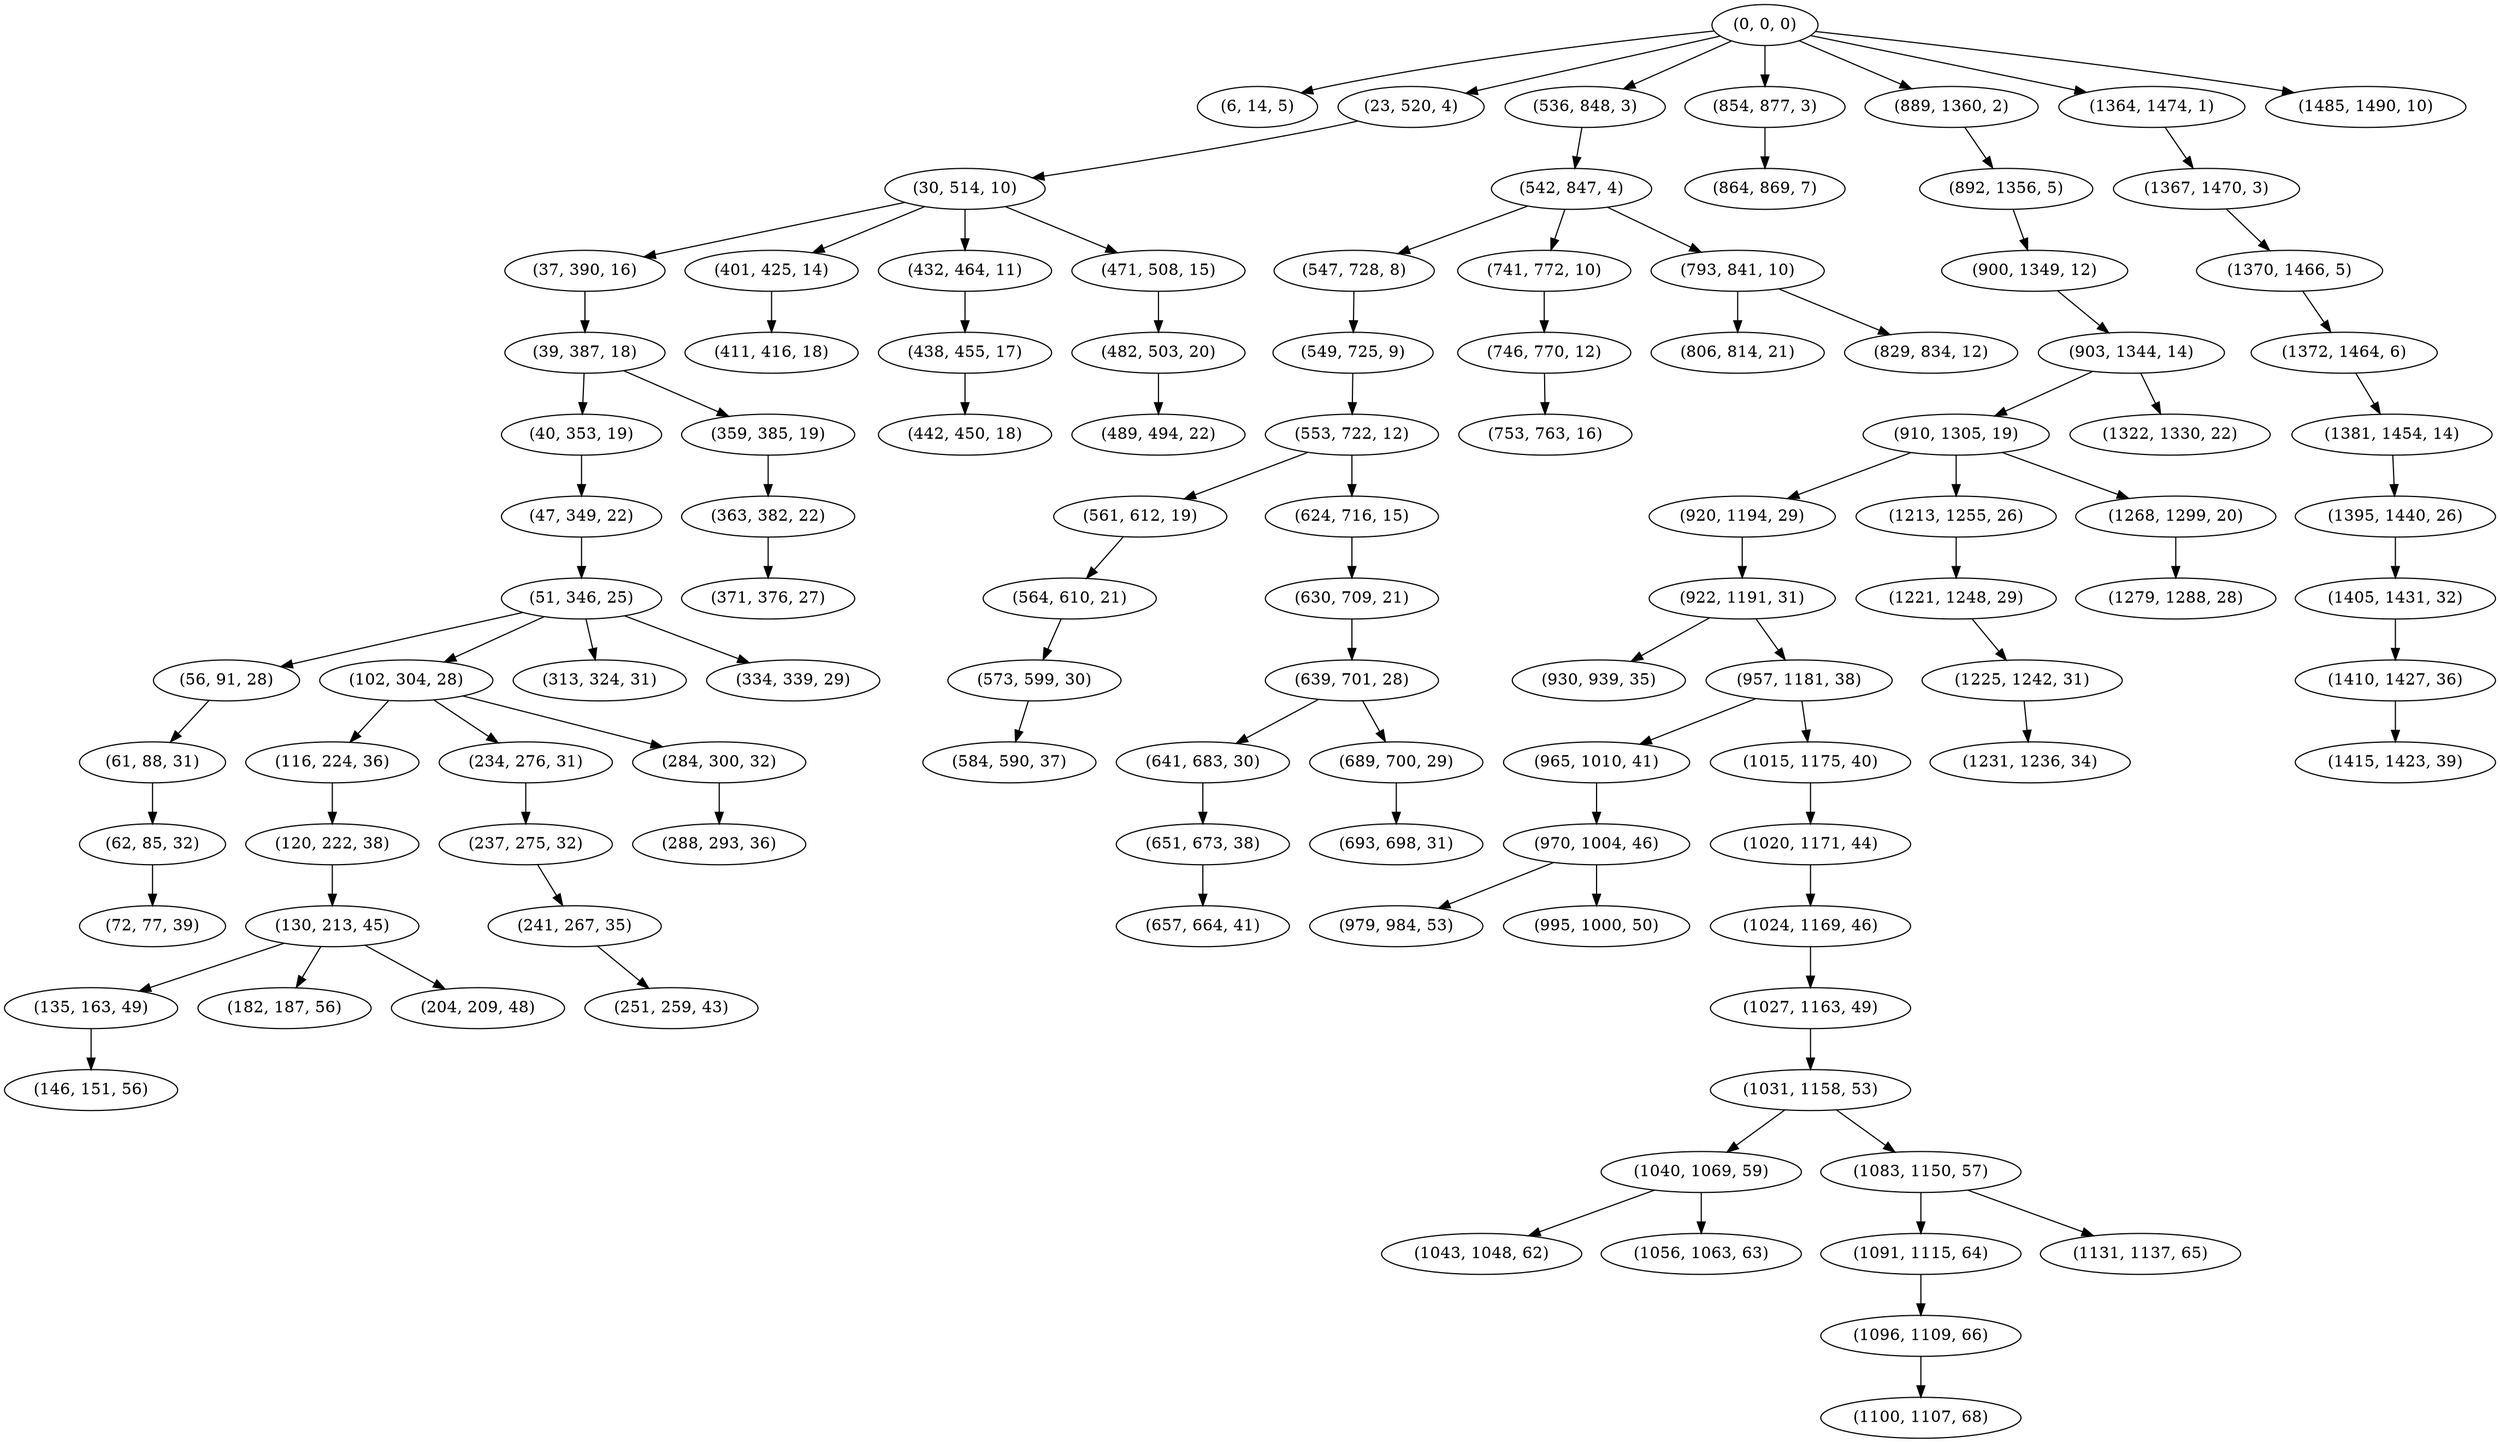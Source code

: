 digraph tree {
    "(0, 0, 0)";
    "(6, 14, 5)";
    "(23, 520, 4)";
    "(30, 514, 10)";
    "(37, 390, 16)";
    "(39, 387, 18)";
    "(40, 353, 19)";
    "(47, 349, 22)";
    "(51, 346, 25)";
    "(56, 91, 28)";
    "(61, 88, 31)";
    "(62, 85, 32)";
    "(72, 77, 39)";
    "(102, 304, 28)";
    "(116, 224, 36)";
    "(120, 222, 38)";
    "(130, 213, 45)";
    "(135, 163, 49)";
    "(146, 151, 56)";
    "(182, 187, 56)";
    "(204, 209, 48)";
    "(234, 276, 31)";
    "(237, 275, 32)";
    "(241, 267, 35)";
    "(251, 259, 43)";
    "(284, 300, 32)";
    "(288, 293, 36)";
    "(313, 324, 31)";
    "(334, 339, 29)";
    "(359, 385, 19)";
    "(363, 382, 22)";
    "(371, 376, 27)";
    "(401, 425, 14)";
    "(411, 416, 18)";
    "(432, 464, 11)";
    "(438, 455, 17)";
    "(442, 450, 18)";
    "(471, 508, 15)";
    "(482, 503, 20)";
    "(489, 494, 22)";
    "(536, 848, 3)";
    "(542, 847, 4)";
    "(547, 728, 8)";
    "(549, 725, 9)";
    "(553, 722, 12)";
    "(561, 612, 19)";
    "(564, 610, 21)";
    "(573, 599, 30)";
    "(584, 590, 37)";
    "(624, 716, 15)";
    "(630, 709, 21)";
    "(639, 701, 28)";
    "(641, 683, 30)";
    "(651, 673, 38)";
    "(657, 664, 41)";
    "(689, 700, 29)";
    "(693, 698, 31)";
    "(741, 772, 10)";
    "(746, 770, 12)";
    "(753, 763, 16)";
    "(793, 841, 10)";
    "(806, 814, 21)";
    "(829, 834, 12)";
    "(854, 877, 3)";
    "(864, 869, 7)";
    "(889, 1360, 2)";
    "(892, 1356, 5)";
    "(900, 1349, 12)";
    "(903, 1344, 14)";
    "(910, 1305, 19)";
    "(920, 1194, 29)";
    "(922, 1191, 31)";
    "(930, 939, 35)";
    "(957, 1181, 38)";
    "(965, 1010, 41)";
    "(970, 1004, 46)";
    "(979, 984, 53)";
    "(995, 1000, 50)";
    "(1015, 1175, 40)";
    "(1020, 1171, 44)";
    "(1024, 1169, 46)";
    "(1027, 1163, 49)";
    "(1031, 1158, 53)";
    "(1040, 1069, 59)";
    "(1043, 1048, 62)";
    "(1056, 1063, 63)";
    "(1083, 1150, 57)";
    "(1091, 1115, 64)";
    "(1096, 1109, 66)";
    "(1100, 1107, 68)";
    "(1131, 1137, 65)";
    "(1213, 1255, 26)";
    "(1221, 1248, 29)";
    "(1225, 1242, 31)";
    "(1231, 1236, 34)";
    "(1268, 1299, 20)";
    "(1279, 1288, 28)";
    "(1322, 1330, 22)";
    "(1364, 1474, 1)";
    "(1367, 1470, 3)";
    "(1370, 1466, 5)";
    "(1372, 1464, 6)";
    "(1381, 1454, 14)";
    "(1395, 1440, 26)";
    "(1405, 1431, 32)";
    "(1410, 1427, 36)";
    "(1415, 1423, 39)";
    "(1485, 1490, 10)";
    "(0, 0, 0)" -> "(6, 14, 5)";
    "(0, 0, 0)" -> "(23, 520, 4)";
    "(0, 0, 0)" -> "(536, 848, 3)";
    "(0, 0, 0)" -> "(854, 877, 3)";
    "(0, 0, 0)" -> "(889, 1360, 2)";
    "(0, 0, 0)" -> "(1364, 1474, 1)";
    "(0, 0, 0)" -> "(1485, 1490, 10)";
    "(23, 520, 4)" -> "(30, 514, 10)";
    "(30, 514, 10)" -> "(37, 390, 16)";
    "(30, 514, 10)" -> "(401, 425, 14)";
    "(30, 514, 10)" -> "(432, 464, 11)";
    "(30, 514, 10)" -> "(471, 508, 15)";
    "(37, 390, 16)" -> "(39, 387, 18)";
    "(39, 387, 18)" -> "(40, 353, 19)";
    "(39, 387, 18)" -> "(359, 385, 19)";
    "(40, 353, 19)" -> "(47, 349, 22)";
    "(47, 349, 22)" -> "(51, 346, 25)";
    "(51, 346, 25)" -> "(56, 91, 28)";
    "(51, 346, 25)" -> "(102, 304, 28)";
    "(51, 346, 25)" -> "(313, 324, 31)";
    "(51, 346, 25)" -> "(334, 339, 29)";
    "(56, 91, 28)" -> "(61, 88, 31)";
    "(61, 88, 31)" -> "(62, 85, 32)";
    "(62, 85, 32)" -> "(72, 77, 39)";
    "(102, 304, 28)" -> "(116, 224, 36)";
    "(102, 304, 28)" -> "(234, 276, 31)";
    "(102, 304, 28)" -> "(284, 300, 32)";
    "(116, 224, 36)" -> "(120, 222, 38)";
    "(120, 222, 38)" -> "(130, 213, 45)";
    "(130, 213, 45)" -> "(135, 163, 49)";
    "(130, 213, 45)" -> "(182, 187, 56)";
    "(130, 213, 45)" -> "(204, 209, 48)";
    "(135, 163, 49)" -> "(146, 151, 56)";
    "(234, 276, 31)" -> "(237, 275, 32)";
    "(237, 275, 32)" -> "(241, 267, 35)";
    "(241, 267, 35)" -> "(251, 259, 43)";
    "(284, 300, 32)" -> "(288, 293, 36)";
    "(359, 385, 19)" -> "(363, 382, 22)";
    "(363, 382, 22)" -> "(371, 376, 27)";
    "(401, 425, 14)" -> "(411, 416, 18)";
    "(432, 464, 11)" -> "(438, 455, 17)";
    "(438, 455, 17)" -> "(442, 450, 18)";
    "(471, 508, 15)" -> "(482, 503, 20)";
    "(482, 503, 20)" -> "(489, 494, 22)";
    "(536, 848, 3)" -> "(542, 847, 4)";
    "(542, 847, 4)" -> "(547, 728, 8)";
    "(542, 847, 4)" -> "(741, 772, 10)";
    "(542, 847, 4)" -> "(793, 841, 10)";
    "(547, 728, 8)" -> "(549, 725, 9)";
    "(549, 725, 9)" -> "(553, 722, 12)";
    "(553, 722, 12)" -> "(561, 612, 19)";
    "(553, 722, 12)" -> "(624, 716, 15)";
    "(561, 612, 19)" -> "(564, 610, 21)";
    "(564, 610, 21)" -> "(573, 599, 30)";
    "(573, 599, 30)" -> "(584, 590, 37)";
    "(624, 716, 15)" -> "(630, 709, 21)";
    "(630, 709, 21)" -> "(639, 701, 28)";
    "(639, 701, 28)" -> "(641, 683, 30)";
    "(639, 701, 28)" -> "(689, 700, 29)";
    "(641, 683, 30)" -> "(651, 673, 38)";
    "(651, 673, 38)" -> "(657, 664, 41)";
    "(689, 700, 29)" -> "(693, 698, 31)";
    "(741, 772, 10)" -> "(746, 770, 12)";
    "(746, 770, 12)" -> "(753, 763, 16)";
    "(793, 841, 10)" -> "(806, 814, 21)";
    "(793, 841, 10)" -> "(829, 834, 12)";
    "(854, 877, 3)" -> "(864, 869, 7)";
    "(889, 1360, 2)" -> "(892, 1356, 5)";
    "(892, 1356, 5)" -> "(900, 1349, 12)";
    "(900, 1349, 12)" -> "(903, 1344, 14)";
    "(903, 1344, 14)" -> "(910, 1305, 19)";
    "(903, 1344, 14)" -> "(1322, 1330, 22)";
    "(910, 1305, 19)" -> "(920, 1194, 29)";
    "(910, 1305, 19)" -> "(1213, 1255, 26)";
    "(910, 1305, 19)" -> "(1268, 1299, 20)";
    "(920, 1194, 29)" -> "(922, 1191, 31)";
    "(922, 1191, 31)" -> "(930, 939, 35)";
    "(922, 1191, 31)" -> "(957, 1181, 38)";
    "(957, 1181, 38)" -> "(965, 1010, 41)";
    "(957, 1181, 38)" -> "(1015, 1175, 40)";
    "(965, 1010, 41)" -> "(970, 1004, 46)";
    "(970, 1004, 46)" -> "(979, 984, 53)";
    "(970, 1004, 46)" -> "(995, 1000, 50)";
    "(1015, 1175, 40)" -> "(1020, 1171, 44)";
    "(1020, 1171, 44)" -> "(1024, 1169, 46)";
    "(1024, 1169, 46)" -> "(1027, 1163, 49)";
    "(1027, 1163, 49)" -> "(1031, 1158, 53)";
    "(1031, 1158, 53)" -> "(1040, 1069, 59)";
    "(1031, 1158, 53)" -> "(1083, 1150, 57)";
    "(1040, 1069, 59)" -> "(1043, 1048, 62)";
    "(1040, 1069, 59)" -> "(1056, 1063, 63)";
    "(1083, 1150, 57)" -> "(1091, 1115, 64)";
    "(1083, 1150, 57)" -> "(1131, 1137, 65)";
    "(1091, 1115, 64)" -> "(1096, 1109, 66)";
    "(1096, 1109, 66)" -> "(1100, 1107, 68)";
    "(1213, 1255, 26)" -> "(1221, 1248, 29)";
    "(1221, 1248, 29)" -> "(1225, 1242, 31)";
    "(1225, 1242, 31)" -> "(1231, 1236, 34)";
    "(1268, 1299, 20)" -> "(1279, 1288, 28)";
    "(1364, 1474, 1)" -> "(1367, 1470, 3)";
    "(1367, 1470, 3)" -> "(1370, 1466, 5)";
    "(1370, 1466, 5)" -> "(1372, 1464, 6)";
    "(1372, 1464, 6)" -> "(1381, 1454, 14)";
    "(1381, 1454, 14)" -> "(1395, 1440, 26)";
    "(1395, 1440, 26)" -> "(1405, 1431, 32)";
    "(1405, 1431, 32)" -> "(1410, 1427, 36)";
    "(1410, 1427, 36)" -> "(1415, 1423, 39)";
}
